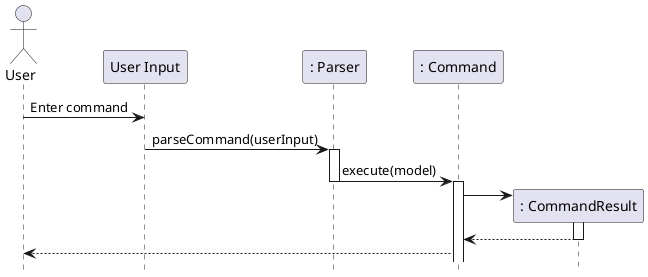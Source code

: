 @startuml
hide footbox
actor User
participant "User Input" as UserInput
participant ": Parser" as Parser
participant ": Command" as Command
participant ": CommandResult" as CommandResult


User -> UserInput: Enter command
UserInput -> Parser: parseCommand(userInput)
activate Parser
Parser -> Command: execute(model)
deactivate Parser
activate Command
Create CommandResult
Command -> CommandResult
activate CommandResult
CommandResult --> Command
deactivate CommandResult
Command --> User




@enduml
